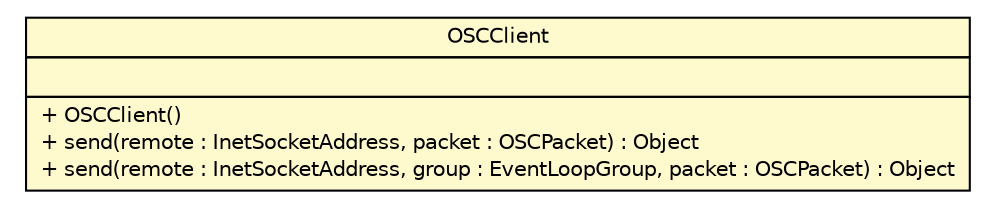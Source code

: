 #!/usr/local/bin/dot
#
# Class diagram 
# Generated by UMLGraph version R5_6 (http://www.umlgraph.org/)
#

digraph G {
	edge [fontname="Helvetica",fontsize=10,labelfontname="Helvetica",labelfontsize=10];
	node [fontname="Helvetica",fontsize=10,shape=plaintext];
	nodesep=0.25;
	ranksep=0.5;
	// com.xley.lfosc.osc.client.OSCClient
	c831 [label=<<table title="com.xley.lfosc.osc.client.OSCClient" border="0" cellborder="1" cellspacing="0" cellpadding="2" port="p" bgcolor="lemonChiffon" href="./OSCClient.html">
		<tr><td><table border="0" cellspacing="0" cellpadding="1">
<tr><td align="center" balign="center"> OSCClient </td></tr>
		</table></td></tr>
		<tr><td><table border="0" cellspacing="0" cellpadding="1">
<tr><td align="left" balign="left">  </td></tr>
		</table></td></tr>
		<tr><td><table border="0" cellspacing="0" cellpadding="1">
<tr><td align="left" balign="left"> + OSCClient() </td></tr>
<tr><td align="left" balign="left"> + send(remote : InetSocketAddress, packet : OSCPacket) : Object </td></tr>
<tr><td align="left" balign="left"> + send(remote : InetSocketAddress, group : EventLoopGroup, packet : OSCPacket) : Object </td></tr>
		</table></td></tr>
		</table>>, URL="./OSCClient.html", fontname="Helvetica", fontcolor="black", fontsize=10.0];
}

